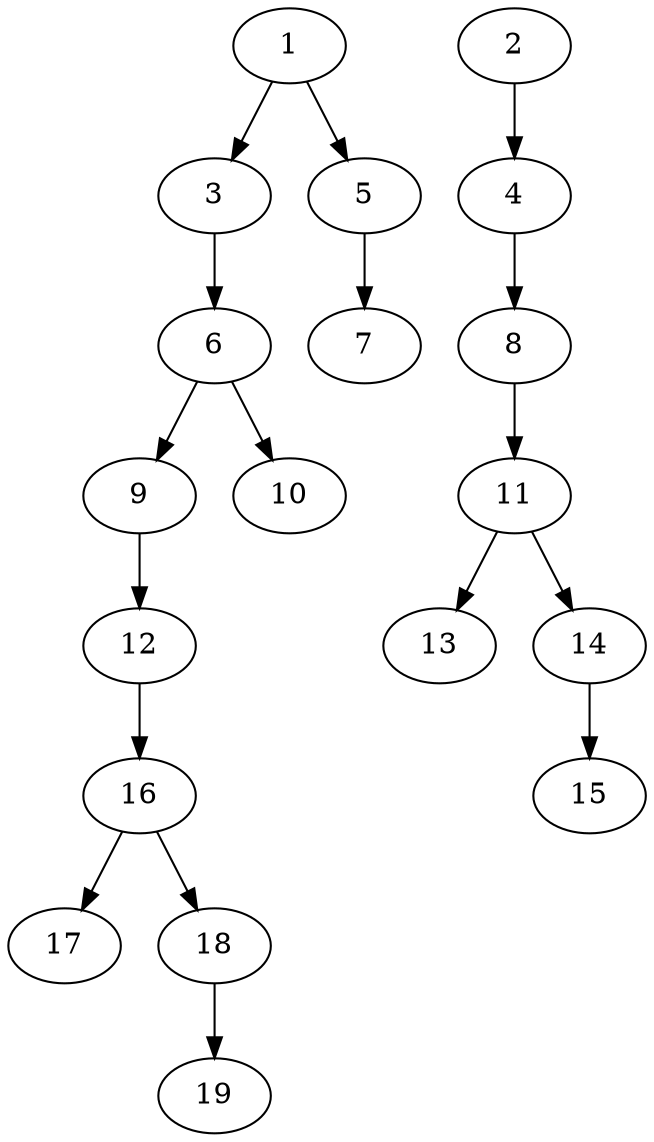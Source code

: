 // DAG (tier=1-easy, mode=compute, n=19, ccr=0.281, fat=0.398, density=0.338, regular=0.645, jump=0.022, mindata=262144, maxdata=2097152)
// DAG automatically generated by daggen at Sun Aug 24 16:33:32 2025
// /home/ermia/Project/Environments/daggen/bin/daggen --dot --ccr 0.281 --fat 0.398 --regular 0.645 --density 0.338 --jump 0.022 --mindata 262144 --maxdata 2097152 -n 19 
digraph G {
  1 [size="19153416876467632", alpha="0.20", expect_size="9576708438233816"]
  1 -> 3 [size ="9230832631808"]
  1 -> 5 [size ="9230832631808"]
  2 [size="34146398058974", alpha="0.05", expect_size="17073199029487"]
  2 -> 4 [size ="602503380992"]
  3 [size="2251799813685248000", alpha="0.14", expect_size="1125899906842624000"]
  3 -> 6 [size ="13743895347200"]
  4 [size="835212823192036", alpha="0.10", expect_size="417606411596018"]
  4 -> 8 [size ="1204948041728"]
  5 [size="327425971450270", alpha="0.11", expect_size="163712985725135"]
  5 -> 7 [size ="9143045849088"]
  6 [size="7327256463442089", alpha="0.11", expect_size="3663628231721044"]
  6 -> 9 [size ="8899474227200"]
  6 -> 10 [size ="8899474227200"]
  7 [size="6887109672659058688", alpha="0.15", expect_size="3443554836329529344"]
  8 [size="3212780837867900", alpha="0.11", expect_size="1606390418933950"]
  8 -> 11 [size ="1940796735488"]
  9 [size="4583421283034871", alpha="0.09", expect_size="2291710641517435"]
  9 -> 12 [size ="8540282421248"]
  10 [size="8423517282654748672", alpha="0.11", expect_size="4211758641327374336"]
  11 [size="41095055615721472", alpha="0.02", expect_size="20547527807860736"]
  11 -> 13 [size ="952685821952"]
  11 -> 14 [size ="952685821952"]
  12 [size="3682170501897125888", alpha="0.03", expect_size="1841085250948562944"]
  12 -> 16 [size ="19076231462912"]
  13 [size="41471804006778488", alpha="0.06", expect_size="20735902003389244"]
  14 [size="49911180388708408", alpha="0.13", expect_size="24955590194354204"]
  14 -> 15 [size ="21100671008768"]
  15 [size="477042497128618", alpha="0.00", expect_size="238521248564309"]
  16 [size="15715242537394066", alpha="0.04", expect_size="7857621268697033"]
  16 -> 17 [size ="23930358202368"]
  16 -> 18 [size ="23930358202368"]
  17 [size="59557466366500", alpha="0.04", expect_size="29778733183250"]
  18 [size="1906919234437382144", alpha="0.12", expect_size="953459617218691072"]
  18 -> 19 [size ="12302069792768"]
  19 [size="5994606998874750976", alpha="0.11", expect_size="2997303499437375488"]
}
